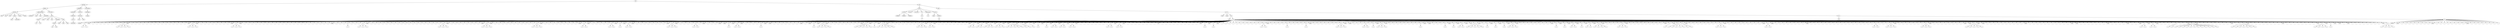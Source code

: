 digraph Tree {
	"t0" [label = "TEI"];
	"t1" [label = "teiHeader"];
	"t2" [label = "fileDesc"];
	"t3" [label = "titleStmt"];
	"t4" [label = "title"];
	"t5" [label = "title"];
	"t6" [label = "title"];
	"t7" [label = "author"];
	"t8" [label = "idno"];
	"t9" [label = "persName"];
	"t10" [label = "author"];
	"t11" [label = "editor"];
	"t12" [label = "publicationStmt"];
	"t13" [label = "publisher"];
	"t14" [label = "idno"];
	"t15" [label = "idno"];
	"t16" [label = "availability"];
	"t17" [label = "licence"];
	"t18" [label = "ab"];
	"t19" [label = "ref"];
	"t20" [label = "sourceDesc"];
	"t21" [label = "bibl"];
	"t22" [label = "name"];
	"t23" [label = "idno"];
	"t24" [label = "idno"];
	"t25" [label = "availability"];
	"t26" [label = "licence"];
	"t27" [label = "ab"];
	"t28" [label = "ref"];
	"t29" [label = "bibl"];
	"t30" [label = "date"];
	"t31" [label = "date"];
	"t32" [label = "idno"];
	"t33" [label = "profileDesc"];
	"t34" [label = "particDesc"];
	"t35" [label = "listPerson"];
	"t36" [label = "person"];
	"t37" [label = "persName"];
	"t38" [label = "textClass"];
	"t39" [label = "keywords"];
	"t40" [label = "term"];
	"t41" [label = "term"];
	"t42" [label = "revisionDesc"];
	"t43" [label = "listChange"];
	"t44" [label = "change"];
	"t45" [label = "text"];
	"t46" [label = "front"];
	"t47" [label = "docTitle"];
	"t48" [label = "titlePart"];
	"t49" [label = "titlePart"];
	"t50" [label = "titlePart"];
	"t51" [label = "docDate"];
	"t52" [label = "docAuthor"];
	"t53" [label = "div"];
	"t54" [label = "div"];
	"t55" [label = "p"];
	"t56" [label = "performance"];
	"t57" [label = "ab"];
	"t58" [label = "castList"];
	"t59" [label = "head"];
	"t60" [label = "castItem"];
	"t61" [label = "role"];
	"t62" [label = "body"];
	"t63" [label = "div"];
	"t64" [label = "head"];
	"t65" [label = "stage"];
	"t66" [label = "div"];
	"t67" [label = "head"];
	"t68" [label = "sp"];
	"t69" [label = "speaker"];
	"t70" [label = "p"];
	"t71" [label = "s"];
	"t72" [label = "s"];
	"t73" [label = "stage"];
	"t74" [label = "l"];
	"t75" [label = "l"];
	"t76" [label = "l"];
	"t77" [label = "l"];
	"t78" [label = "l"];
	"t79" [label = "l"];
	"t80" [label = "l"];
	"t81" [label = "l"];
	"t82" [label = "p"];
	"t83" [label = "s"];
	"t84" [label = "s"];
	"t85" [label = "s"];
	"t86" [label = "s"];
	"t87" [label = "stage"];
	"t88" [label = "l"];
	"t89" [label = "l"];
	"t90" [label = "l"];
	"t91" [label = "l"];
	"t92" [label = "l"];
	"t93" [label = "l"];
	"t94" [label = "l"];
	"t95" [label = "l"];
	"t96" [label = "l"];
	"t97" [label = "l"];
	"t98" [label = "l"];
	"t99" [label = "l"];
	"t100" [label = "l"];
	"t101" [label = "l"];
	"t102" [label = "l"];
	"t103" [label = "note"];
	"t104" [label = "p"];
	"t105" [label = "s"];
	"t106" [label = "s"];
	"t107" [label = "s"];
	"t108" [label = "stage"];
	"t109" [label = "l"];
	"t110" [label = "l"];
	"t111" [label = "l"];
	"t112" [label = "l"];
	"t113" [label = "l"];
	"t114" [label = "l"];
	"t115" [label = "l"];
	"t116" [label = "l"];
	"t117" [label = "stage"];
	"t118" [label = "p"];
	"t119" [label = "s"];
	"t120" [label = "s"];
	"t121" [label = "s"];
	"t122" [label = "stage"];
	"t123" [label = "l"];
	"t124" [label = "l"];
	"t125" [label = "l"];
	"t126" [label = "l"];
	"t127" [label = "l"];
	"t128" [label = "l"];
	"t129" [label = "l"];
	"t130" [label = "l"];
	"t131" [label = "l"];
	"t132" [label = "l"];
	"t133" [label = "l"];
	"t134" [label = "l"];
	"t135" [label = "l"];
	"t136" [label = "l"];
	"t137" [label = "l"];
	"t138" [label = "l"];
	"t139" [label = "l"];
	"t140" [label = "l"];
	"t141" [label = "l"];
	"t142" [label = "l"];
	"t143" [label = "l"];
	"t144" [label = "l"];
	"t145" [label = "l"];
	"t146" [label = "stage"];
	"t147" [label = "l"];
	"t148" [label = "l"];
	"t149" [label = "l"];
	"t150" [label = "p"];
	"t151" [label = "s"];
	"t152" [label = "l"];
	"t153" [label = "l"];
	"t154" [label = "l"];
	"t155" [label = "p"];
	"t156" [label = "s"];
	"t157" [label = "s"];
	"t158" [label = "s"];
	"t159" [label = "stage"];
	"t160" [label = "l"];
	"t161" [label = "l"];
	"t162" [label = "l"];
	"t163" [label = "l"];
	"t164" [label = "l"];
	"t165" [label = "l"];
	"t166" [label = "l"];
	"t167" [label = "l"];
	"t168" [label = "l"];
	"t169" [label = "l"];
	"t170" [label = "l"];
	"t171" [label = "l"];
	"t172" [label = "l"];
	"t173" [label = "l"];
	"t174" [label = "l"];
	"t175" [label = "l"];
	"t176" [label = "l"];
	"t177" [label = "l"];
	"t178" [label = "l"];
	"t179" [label = "p"];
	"t180" [label = "s"];
	"t181" [label = "s"];
	"t182" [label = "s"];
	"t183" [label = "stage"];
	"t184" [label = "l"];
	"t185" [label = "l"];
	"t186" [label = "l"];
	"t187" [label = "l"];
	"t188" [label = "l"];
	"t189" [label = "l"];
	"t190" [label = "l"];
	"t191" [label = "l"];
	"t192" [label = "stage"];
	"t193" [label = "p"];
	"t194" [label = "s"];
	"t195" [label = "s"];
	"t196" [label = "s"];
	"t197" [label = "stage"];
	"t198" [label = "l"];
	"t199" [label = "l"];
	"t200" [label = "l"];
	"t201" [label = "l"];
	"t202" [label = "l"];
	"t203" [label = "l"];
	"t204" [label = "l"];
	"t205" [label = "l"];
	"t206" [label = "l"];
	"t207" [label = "l"];
	"t208" [label = "l"];
	"t209" [label = "p"];
	"t210" [label = "s"];
	"t211" [label = "s"];
	"t212" [label = "s"];
	"t213" [label = "stage"];
	"t214" [label = "l"];
	"t215" [label = "l"];
	"t216" [label = "l"];
	"t217" [label = "l"];
	"t218" [label = "l"];
	"t219" [label = "l"];
	"t220" [label = "l"];
	"t221" [label = "l"];
	"t222" [label = "l"];
	"t223" [label = "stage"];
	"t224" [label = "p"];
	"t225" [label = "s"];
	"t226" [label = "s"];
	"t227" [label = "stage"];
	"t228" [label = "l"];
	"t229" [label = "l"];
	"t230" [label = "l"];
	"t231" [label = "l"];
	"t232" [label = "l"];
	"t233" [label = "p"];
	"t234" [label = "s"];
	"t235" [label = "s"];
	"t236" [label = "stage"];
	"t237" [label = "p"];
	"t238" [label = "s"];
	"t239" [label = "stage"];
	"t240" [label = "p"];
	"t241" [label = "s"];
	"t242" [label = "s"];
	"t243" [label = "stage"];
	"t244" [label = "l"];
	"t245" [label = "l"];
	"t246" [label = "l"];
	"t247" [label = "l"];
	"t248" [label = "l"];
	"t249" [label = "l"];
	"t250" [label = "l"];
	"t251" [label = "l"];
	"t252" [label = "stage"];
	"t253" [label = "p"];
	"t254" [label = "s"];
	"t255" [label = "s"];
	"t256" [label = "s"];
	"t257" [label = "stage"];
	"t258" [label = "l"];
	"t259" [label = "l"];
	"t260" [label = "l"];
	"t261" [label = "l"];
	"t262" [label = "p"];
	"t263" [label = "s"];
	"t264" [label = "s"];
	"t265" [label = "l"];
	"t266" [label = "stage"];
	"t267" [label = "l"];
	"t268" [label = "l"];
	"t269" [label = "l"];
	"t270" [label = "stage"];
	"t271" [label = "stage"];
	"t272" [label = "p"];
	"t273" [label = "s"];
	"t274" [label = "stage"];
	"t275" [label = "p"];
	"t276" [label = "s"];
	"t277" [label = "s"];
	"t278" [label = "stage"];
	"t279" [label = "l"];
	"t280" [label = "l"];
	"t281" [label = "l"];
	"t282" [label = "l"];
	"t283" [label = "p"];
	"t284" [label = "s"];
	"t285" [label = "stage"];
	"t286" [label = "stage"];
	"t287" [label = "l"];
	"t288" [label = "l"];
	"t289" [label = "l"];
	"t290" [label = "l"];
	"t291" [label = "l"];
	"t292" [label = "l"];
	"t293" [label = "l"];
	"t294" [label = "stage"];
	"t295" [label = "l"];
	"t296" [label = "stage"];
	"t297" [label = "p"];
	"t298" [label = "s"];
	"t299" [label = "stage"];
	"t300" [label = "p"];
	"t301" [label = "s"];
	"t302" [label = "s"];
	"t303" [label = "s"];
	"t304" [label = "s"];
	"t305" [label = "stage"];
	"t306" [label = "l"];
	"t307" [label = "l"];
	"t308" [label = "l"];
	"t309" [label = "l"];
	"t310" [label = "l"];
	"t311" [label = "l"];
	"t312" [label = "l"];
	"t313" [label = "l"];
	"t314" [label = "stage"];
	"t315" [label = "p"];
	"t316" [label = "s"];
	"t317" [label = "s"];
	"t318" [label = "s"];
	"t319" [label = "s"];
	"t320" [label = "s"];
	"t321" [label = "stage"];
	"t322" [label = "p"];
	"t323" [label = "s"];
	"t324" [label = "stage"];
	"t325" [label = "p"];
	"t326" [label = "s"];
	"t327" [label = "s"];
	"t328" [label = "s"];
	"t329" [label = "s"];
	"t330" [label = "s"];
	"t331" [label = "stage"];
	"t332" [label = "l"];
	"t333" [label = "l"];
	"t334" [label = "l"];
	"t335" [label = "l"];
	"t336" [label = "l"];
	"t337" [label = "l"];
	"t338" [label = "l"];
	"t339" [label = "l"];
	"t340" [label = "p"];
	"t341" [label = "s"];
	"t342" [label = "s"];
	"t343" [label = "s"];
	"t344" [label = "stage"];
	"t345" [label = "p"];
	"t346" [label = "s"];
	"t347" [label = "s"];
	"t348" [label = "stage"];
	"t349" [label = "l"];
	"t350" [label = "l"];
	"t351" [label = "l"];
	"t352" [label = "l"];
	"t353" [label = "l"];
	"t354" [label = "l"];
	"t355" [label = "l"];
	"t356" [label = "l"];
	"t357" [label = "stage"];
	"t358" [label = "p"];
	"t359" [label = "s"];
	"t360" [label = "s"];
	"t361" [label = "stage"];
	"t362" [label = "p"];
	"t363" [label = "s"];
	"t364" [label = "s"];
	"t365" [label = "stage"];
	"t366" [label = "p"];
	"t367" [label = "s"];
	"t368" [label = "s"];
	"t369" [label = "s"];
	"t370" [label = "stage"];
	"t371" [label = "p"];
	"t372" [label = "s"];
	"t373" [label = "s"];
	"t374" [label = "s"];
	"t375" [label = "stage"];
	"t376" [label = "stage"];
	"t377" [label = "p"];
	"t378" [label = "s"];
	"t379" [label = "s"];
	"t380" [label = "s"];
	"t381" [label = "s"];
	"t382" [label = "s"];
	"t383" [label = "stage"];
	"t384" [label = "p"];
	"t385" [label = "s"];
	"t386" [label = "s"];
	"t387" [label = "stage"];
	"t388" [label = "p"];
	"t389" [label = "s"];
	"t390" [label = "stage"];
	"t391" [label = "p"];
	"t392" [label = "s"];
	"t393" [label = "stage"];
	"t394" [label = "p"];
	"t395" [label = "s"];
	"t396" [label = "stage"];
	"t397" [label = "p"];
	"t398" [label = "s"];
	"t399" [label = "s"];
	"t400" [label = "stage"];
	"t401" [label = "p"];
	"t402" [label = "s"];
	"t403" [label = "s"];
	"t404" [label = "stage"];
	"t405" [label = "p"];
	"t406" [label = "s"];
	"t407" [label = "s"];
	"t408" [label = "stage"];
	"t409" [label = "l"];
	"t410" [label = "l"];
	"t411" [label = "l"];
	"t412" [label = "l"];
	"t413" [label = "l"];
	"t414" [label = "l"];
	"t415" [label = "l"];
	"t416" [label = "l"];
	"t417" [label = "p"];
	"t418" [label = "s"];
	"t419" [label = "s"];
	"t420" [label = "stage"];
	"t421" [label = "p"];
	"t422" [label = "s"];
	"t423" [label = "s"];
	"t424" [label = "stage"];
	"t425" [label = "l"];
	"t426" [label = "l"];
	"t427" [label = "l"];
	"t428" [label = "l"];
	"t429" [label = "l"];
	"t430" [label = "l"];
	"t431" [label = "l"];
	"t432" [label = "l"];
	"t433" [label = "note"];
	"t434" [label = "l"];
	"t435" [label = "l"];
	"t436" [label = "l"];
	"t437" [label = "l"];
	"t438" [label = "l"];
	"t439" [label = "l"];
	"t440" [label = "l"];
	"t441" [label = "l"];
	"t442" [label = "l"];
	"t443" [label = "l"];
	"t444" [label = "stage"];
	"t445" [label = "p"];
	"t446" [label = "s"];
	"t447" [label = "stage"];
	"t448" [label = "p"];
	"t449" [label = "s"];
	"t450" [label = "stage"];
	"t451" [label = "l"];
	"t452" [label = "l"];
	"t453" [label = "l"];
	"t454" [label = "l"];
	"t455" [label = "l"];
	"t456" [label = "l"];
	"t457" [label = "l"];
	"t458" [label = "l"];
	"t459" [label = "l"];
	"t460" [label = "l"];
	"t461" [label = "l"];
	"t462" [label = "p"];
	"t463" [label = "s"];
	"t464" [label = "s"];
	"t465" [label = "stage"];
	"t466" [label = "l"];
	"t467" [label = "l"];
	"t468" [label = "l"];
	"t469" [label = "l"];
	"t470" [label = "p"];
	"t471" [label = "s"];
	"t472" [label = "l"];
	"t473" [label = "l"];
	"t474" [label = "l"];
	"t475" [label = "l"];
	"t476" [label = "p"];
	"t477" [label = "s"];
	"t478" [label = "stage"];
	"t479" [label = "l"];
	"t480" [label = "l"];
	"t481" [label = "l"];
	"t482" [label = "l"];
	"t483" [label = "l"];
	"t484" [label = "l"];
	"t485" [label = "l"];
	"t486" [label = "p"];
	"t487" [label = "s"];
	"t488" [label = "s"];
	"t489" [label = "s"];
	"t490" [label = "stage"];
	"t491" [label = "stage"];
	"t492" [label = "l"];
	"t493" [label = "l"];
	"t494" [label = "l"];
	"t495" [label = "p"];
	"t496" [label = "s"];
	"t497" [label = "s"];
	"t498" [label = "l"];
	"t499" [label = "p"];
	"t500" [label = "s"];
	"t501" [label = "stage"];
	"t502" [label = "p"];
	"t503" [label = "s"];
	"t504" [label = "s"];
	"t505" [label = "s"];
	"t506" [label = "stage"];
	"t507" [label = "l"];
	"t508" [label = "l"];
	"t509" [label = "l"];
	"t510" [label = "l"];
	"t511" [label = "l"];
	"t512" [label = "l"];
	"t513" [label = "l"];
	"t514" [label = "l"];
	"t515" [label = "p"];
	"t516" [label = "s"];
	"t517" [label = "stage"];
	"t518" [label = "stage"];
	"t519" [label = "l"];
	"t520" [label = "l"];
	"t521" [label = "l"];
	"t522" [label = "p"];
	"t523" [label = "s"];
	"t524" [label = "stage"];
	"t525" [label = "p"];
	"t526" [label = "s"];
	"t527" [label = "stage"];
	"t528" [label = "p"];
	"t529" [label = "s"];
	"t530" [label = "s"];
	"t531" [label = "stage"];
	"t532" [label = "note"];
	"t533" [label = "p"];
	"t534" [label = "s"];
	"t535" [label = "s"];
	"t536" [label = "s"];
	"t537" [label = "s"];
	"t538" [label = "s"];
	"t539" [label = "stage"];
	"t540" [label = "l"];
	"t541" [label = "p"];
	"t542" [label = "s"];
	"t543" [label = "stage"];
	"t544" [label = "p"];
	"t545" [label = "s"];
	"t546" [label = "stage"];
	"t547" [label = "p"];
	"t548" [label = "s"];
	"t549" [label = "stage"];
	"t550" [label = "p"];
	"t551" [label = "s"];
	"t552" [label = "s"];
	"t553" [label = "s"];
	"t554" [label = "stage"];
	"t555" [label = "l"];
	"t556" [label = "l"];
	"t557" [label = "l"];
	"t558" [label = "l"];
	"t559" [label = "l"];
	"t560" [label = "l"];
	"t561" [label = "l"];
	"t562" [label = "l"];
	"t563" [label = "stage"];
	"t564" [label = "p"];
	"t565" [label = "s"];
	"t566" [label = "stage"];
	"t567" [label = "p"];
	"t568" [label = "s"];
	"t569" [label = "stage"];
	"t570" [label = "p"];
	"t571" [label = "s"];
	"t572" [label = "s"];
	"t573" [label = "stage"];
	"t574" [label = "p"];
	"t575" [label = "s"];
	"t576" [label = "stage"];
	"t577" [label = "p"];
	"t578" [label = "s"];
	"t579" [label = "s"];
	"t580" [label = "stage"];
	"t581" [label = "p"];
	"t582" [label = "s"];
	"t583" [label = "s"];
	"t584" [label = "s"];
	"t585" [label = "s"];
	"t586" [label = "stage"];
	"t587" [label = "l"];
	"t588" [label = "l"];
	"t589" [label = "l"];
	"t590" [label = "l"];
	"t591" [label = "p"];
	"t592" [label = "s"];
	"t593" [label = "s"];
	"t594" [label = "s"];
	"t595" [label = "stage"];
	"t596" [label = "l"];
	"t597" [label = "l"];
	"t598" [label = "l"];
	"t599" [label = "l"];
	"t600" [label = "l"];
	"t601" [label = "l"];
	"t602" [label = "l"];
	"t603" [label = "l"];
	"t604" [label = "l"];
	"t605" [label = "stage"];
	"t606" [label = "p"];
	"t607" [label = "s"];
	"t608" [label = "stage"];
	"t609" [label = "p"];
	"t610" [label = "s"];
	"t611" [label = "s"];
	"t612" [label = "s"];
	"t613" [label = "s"];
	"t614" [label = "s"];
	"t615" [label = "p"];
	"t616" [label = "s"];
	"t617" [label = "s"];
	"t618" [label = "stage"];
	"t619" [label = "l"];
	"t620" [label = "l"];
	"t621" [label = "l"];
	"t622" [label = "l"];
	"t623" [label = "l"];
	"t624" [label = "l"];
	"t625" [label = "l"];
	"t626" [label = "l"];
	"t627" [label = "p"];
	"t628" [label = "s"];
	"t629" [label = "s"];
	"t630" [label = "s"];
	"t631" [label = "stage"];
	"t632" [label = "l"];
	"t633" [label = "l"];
	"t634" [label = "l"];
	"t635" [label = "l"];
	"t636" [label = "l"];
	"t637" [label = "l"];
	"t638" [label = "l"];
	"t639" [label = "l"];
	"t640" [label = "l"];
	"t641" [label = "stage"];
	"t642" [label = "p"];
	"t643" [label = "s"];
	"t644" [label = "s"];
	"t645" [label = "stage"];
	"t646" [label = "l"];
	"t647" [label = "l"];
	"t648" [label = "l"];
	"t649" [label = "l"];
	"t650" [label = "l"];
	"t651" [label = "l"];
	"t652" [label = "l"];
	"t653" [label = "l"];
	"t654" [label = "stage"];
	"t655" [label = "l"];
	"t656" [label = "l"];
	"t657" [label = "l"];
	"t658" [label = "l"];
	"t659" [label = "l"];
	"t660" [label = "l"];
	"t661" [label = "l"];
	"t662" [label = "l"];
	"t663" [label = "l"];
	"t664" [label = "l"];
	"t665" [label = "l"];
	"t666" [label = "l"];
	"t667" [label = "l"];
	"t668" [label = "l"];
	"t669" [label = "l"];
	"t670" [label = "l"];
	"t671" [label = "l"];
	"t672" [label = "p"];
	"t673" [label = "s"];
	"t674" [label = "s"];
	"t675" [label = "l"];
	"t676" [label = "l"];
	"t677" [label = "l"];
	"t678" [label = "p"];
	"t679" [label = "s"];
	"t680" [label = "s"];
	"t681" [label = "s"];
	"t682" [label = "stage"];
	"t683" [label = "l"];
	"t684" [label = "l"];
	"t685" [label = "l"];
	"t686" [label = "l"];
	"t687" [label = "l"];
	"t688" [label = "l"];
	"t689" [label = "l"];
	"t690" [label = "p"];
	"t691" [label = "s"];
	"t692" [label = "s"];
	"t693" [label = "s"];
	"t694" [label = "stage"];
	"t695" [label = "l"];
	"t696" [label = "l"];
	"t697" [label = "l"];
	"t698" [label = "l"];
	"t699" [label = "l"];
	"t700" [label = "l"];
	"t701" [label = "l"];
	"t702" [label = "l"];
	"t703" [label = "stage"];
	"t704" [label = "stage"];
	"t705" [label = "p"];
	"t706" [label = "s"];
	"t707" [label = "s"];
	"t708" [label = "s"];
	"t709" [label = "s"];
	"t710" [label = "s"];
	"t711" [label = "stage"];
	"t712" [label = "stage"];
	"t713" [label = "l"];
	"t714" [label = "l"];
	"t715" [label = "l"];
	"t716" [label = "l"];
	"t717" [label = "l"];
	"t718" [label = "l"];
	"t719" [label = "l"];
	"t720" [label = "l"];
	"t721" [label = "l"];
	"t722" [label = "l"];
	"t723" [label = "stage"];
	"t724" [label = "l"];
	"t725" [label = "l"];
	"t726" [label = "l"];
	"t727" [label = "l"];
	"t728" [label = "l"];
	"t729" [label = "l"];
	"t730" [label = "l"];
	"t731" [label = "l"];
	"t732" [label = "l"];
	"t733" [label = "l"];
	"t734" [label = "l"];
	"t735" [label = "stage"];
	"t736" [label = "stage"];
	"t737" [label = "l"];
	"t738" [label = "l"];
	"t739" [label = "l"];
	"t740" [label = "l"];
	"t741" [label = "l"];
	"t742" [label = "l"];
	"t743" [label = "l"];
	"t744" [label = "stage"];
	"t745" [label = "l"];
	"t746" [label = "l"];
	"t747" [label = "l"];
	"t748" [label = "l"];
	"t749" [label = "stage"];
	"t750" [label = "l"];
	"t751" [label = "l"];
	"t752" [label = "stage"];
	"t753" [label = "p"];
	"t754" [label = "s"];
	"t755" [label = "s"];
	"t756" [label = "stage"];
	"t757" [label = "p"];
	"t758" [label = "s"];
	"t759" [label = "s"];
	"t760" [label = "stage"];
	"t761" [label = "l"];
	"t762" [label = "l"];
	"t763" [label = "l"];
	"t764" [label = "l"];
	"t765" [label = "p"];
	"t766" [label = "s"];
	"t767" [label = "s"];
	"t768" [label = "l"];
	"t769" [label = "l"];
	"t770" [label = "stage"];
	"t771" [label = "p"];
	"t772" [label = "s"];
	"t773" [label = "s"];
	"t774" [label = "s"];
	"t775" [label = "s"];
	"t776" [label = "s"];
	"t777" [label = "s"];
	"t778" [label = "s"];
	"t779" [label = "s"];
	"t780" [label = "s"];
	"t781" [label = "s"];
	"t782" [label = "s"];
	"t783" [label = "s"];
	"t784" [label = "stage"];
	"t785" [label = "l"];
	"t786" [label = "l"];
	"t787" [label = "l"];
	"t788" [label = "l"];
	"t789" [label = "l"];
	"t790" [label = "l"];
	"t791" [label = "l"];
	"t792" [label = "l"];
	"t793" [label = "stage"];
	"t794" [label = "l"];
	"t795" [label = "p"];
	"t796" [label = "s"];
	"t797" [label = "p"];
	"t798" [label = "s"];
	"t799" [label = "s"];
	"t800" [label = "s"];
	"t801" [label = "s"];
	"t802" [label = "s"];
	"t803" [label = "s"];
	"t804" [label = "stage"];
	"t805" [label = "l"];
	"t806" [label = "l"];
	"t807" [label = "l"];
	"t808" [label = "l"];
	"t809" [label = "l"];
	"t810" [label = "l"];
	"t811" [label = "l"];
	"t812" [label = "l"];
	"t813" [label = "stage"];
	"t814" [label = "l"];
	"t815" [label = "l"];
	"t816" [label = "l"];
	"t817" [label = "l"];
	"t818" [label = "l"];
	"t819" [label = "l"];
	"t820" [label = "l"];
	"t821" [label = "l"];
	"t822" [label = "stage"];
	"t823" [label = "p"];
	"t824" [label = "s"];
	"t825" [label = "s"];
	"t826" [label = "s"];
	"t827" [label = "s"];
	"t828" [label = "stage"];
	"t829" [label = "p"];
	"t830" [label = "s"];
	"t831" [label = "stage"];
	"t832" [label = "stage"];
	"t833" [label = "l"];
	"t834" [label = "stage"];
	"t835" [label = "l"];
	"t836" [label = "l"];
	"t837" [label = "l"];
	"t838" [label = "l"];
	"t839" [label = "l"];
	"t840" [label = "l"];
	"t841" [label = "l"];
	"t842" [label = "l"];
	"t843" [label = "stage"];
	"t844" [label = "p"];
	"t845" [label = "s"];
	"t846" [label = "s"];
	"t847" [label = "s"];
	"t848" [label = "s"];
	"t849" [label = "div"];
	"t850" [label = "head"];
	"t851" [label = "sp"];
	"t852" [label = "speaker"];
	"t853" [label = "stage"];
	"t854" [label = "l"];
	"t855" [label = "l"];
	"t856" [label = "l"];
	"t857" [label = "l"];
	"t858" [label = "l"];
	"t859" [label = "l"];
	"t860" [label = "l"];
	"t861" [label = "l"];
	"t862" [label = "stage"];
	"t863" [label = "l"];
	"t864" [label = "l"];
	"t865" [label = "l"];
	"t866" [label = "l"];
	"t867" [label = "l"];
	"t868" [label = "l"];
	"t869" [label = "l"];
	"t870" [label = "l"];
	"t871" [label = "stage"];
	"t872" [label = "l"];
	"t873" [label = "l"];
	"t874" [label = "l"];
	"t875" [label = "l"];
	"t876" [label = "l"];
	"t877" [label = "l"];
	"t878" [label = "l"];
	"t879" [label = "l"];
	"t0" -> "t1";
	"t1" -> "t2";
	"t2" -> "t3";
	"t3" -> "t4";
	"t3" -> "t5";
	"t3" -> "t6";
	"t3" -> "t7";
	"t7" -> "t8";
	"t7" -> "t9";
	"t3" -> "t10";
	"t3" -> "t11";
	"t2" -> "t12";
	"t12" -> "t13";
	"t12" -> "t14";
	"t12" -> "t15";
	"t12" -> "t16";
	"t16" -> "t17";
	"t17" -> "t18";
	"t17" -> "t19";
	"t2" -> "t20";
	"t20" -> "t21";
	"t21" -> "t22";
	"t21" -> "t23";
	"t21" -> "t24";
	"t21" -> "t25";
	"t25" -> "t26";
	"t26" -> "t27";
	"t26" -> "t28";
	"t21" -> "t29";
	"t29" -> "t30";
	"t29" -> "t31";
	"t29" -> "t32";
	"t1" -> "t33";
	"t33" -> "t34";
	"t34" -> "t35";
	"t35" -> "t36";
	"t36" -> "t37";
	"t33" -> "t38";
	"t38" -> "t39";
	"t39" -> "t40";
	"t39" -> "t41";
	"t1" -> "t42";
	"t42" -> "t43";
	"t43" -> "t44";
	"t0" -> "t45";
	"t45" -> "t46";
	"t46" -> "t47";
	"t47" -> "t48";
	"t47" -> "t49";
	"t47" -> "t50";
	"t46" -> "t51";
	"t46" -> "t52";
	"t46" -> "t53";
	"t53" -> "t54";
	"t54" -> "t55";
	"t46" -> "t56";
	"t56" -> "t57";
	"t46" -> "t58";
	"t58" -> "t59";
	"t58" -> "t60";
	"t60" -> "t61";
	"t45" -> "t62";
	"t62" -> "t63";
	"t63" -> "t64";
	"t63" -> "t65";
	"t63" -> "t66";
	"t66" -> "t67";
	"t66" -> "t68";
	"t68" -> "t69";
	"t68" -> "t70";
	"t70" -> "t71";
	"t70" -> "t72";
	"t68" -> "t73";
	"t68" -> "t74";
	"t68" -> "t75";
	"t68" -> "t76";
	"t68" -> "t77";
	"t68" -> "t78";
	"t68" -> "t79";
	"t68" -> "t80";
	"t68" -> "t81";
	"t68" -> "t82";
	"t82" -> "t83";
	"t82" -> "t84";
	"t82" -> "t85";
	"t82" -> "t86";
	"t68" -> "t87";
	"t68" -> "t88";
	"t68" -> "t89";
	"t68" -> "t90";
	"t68" -> "t91";
	"t68" -> "t92";
	"t68" -> "t93";
	"t68" -> "t94";
	"t68" -> "t95";
	"t68" -> "t96";
	"t68" -> "t97";
	"t68" -> "t98";
	"t68" -> "t99";
	"t68" -> "t100";
	"t68" -> "t101";
	"t68" -> "t102";
	"t68" -> "t103";
	"t68" -> "t104";
	"t104" -> "t105";
	"t104" -> "t106";
	"t104" -> "t107";
	"t68" -> "t108";
	"t68" -> "t109";
	"t68" -> "t110";
	"t68" -> "t111";
	"t68" -> "t112";
	"t68" -> "t113";
	"t68" -> "t114";
	"t68" -> "t115";
	"t68" -> "t116";
	"t68" -> "t117";
	"t68" -> "t118";
	"t118" -> "t119";
	"t118" -> "t120";
	"t118" -> "t121";
	"t68" -> "t122";
	"t68" -> "t123";
	"t68" -> "t124";
	"t68" -> "t125";
	"t68" -> "t126";
	"t68" -> "t127";
	"t68" -> "t128";
	"t68" -> "t129";
	"t68" -> "t130";
	"t68" -> "t131";
	"t68" -> "t132";
	"t68" -> "t133";
	"t68" -> "t134";
	"t68" -> "t135";
	"t68" -> "t136";
	"t68" -> "t137";
	"t68" -> "t138";
	"t68" -> "t139";
	"t68" -> "t140";
	"t68" -> "t141";
	"t68" -> "t142";
	"t68" -> "t143";
	"t68" -> "t144";
	"t68" -> "t145";
	"t68" -> "t146";
	"t68" -> "t147";
	"t68" -> "t148";
	"t68" -> "t149";
	"t68" -> "t150";
	"t150" -> "t151";
	"t68" -> "t152";
	"t68" -> "t153";
	"t68" -> "t154";
	"t68" -> "t155";
	"t155" -> "t156";
	"t155" -> "t157";
	"t155" -> "t158";
	"t68" -> "t159";
	"t68" -> "t160";
	"t68" -> "t161";
	"t68" -> "t162";
	"t68" -> "t163";
	"t68" -> "t164";
	"t68" -> "t165";
	"t68" -> "t166";
	"t68" -> "t167";
	"t68" -> "t168";
	"t68" -> "t169";
	"t68" -> "t170";
	"t68" -> "t171";
	"t68" -> "t172";
	"t68" -> "t173";
	"t68" -> "t174";
	"t68" -> "t175";
	"t68" -> "t176";
	"t68" -> "t177";
	"t68" -> "t178";
	"t68" -> "t179";
	"t179" -> "t180";
	"t179" -> "t181";
	"t179" -> "t182";
	"t68" -> "t183";
	"t68" -> "t184";
	"t68" -> "t185";
	"t68" -> "t186";
	"t68" -> "t187";
	"t68" -> "t188";
	"t68" -> "t189";
	"t68" -> "t190";
	"t68" -> "t191";
	"t68" -> "t192";
	"t68" -> "t193";
	"t193" -> "t194";
	"t193" -> "t195";
	"t193" -> "t196";
	"t68" -> "t197";
	"t68" -> "t198";
	"t68" -> "t199";
	"t68" -> "t200";
	"t68" -> "t201";
	"t68" -> "t202";
	"t68" -> "t203";
	"t68" -> "t204";
	"t68" -> "t205";
	"t68" -> "t206";
	"t68" -> "t207";
	"t68" -> "t208";
	"t68" -> "t209";
	"t209" -> "t210";
	"t209" -> "t211";
	"t209" -> "t212";
	"t68" -> "t213";
	"t68" -> "t214";
	"t68" -> "t215";
	"t68" -> "t216";
	"t68" -> "t217";
	"t68" -> "t218";
	"t68" -> "t219";
	"t68" -> "t220";
	"t68" -> "t221";
	"t68" -> "t222";
	"t68" -> "t223";
	"t68" -> "t224";
	"t224" -> "t225";
	"t224" -> "t226";
	"t68" -> "t227";
	"t68" -> "t228";
	"t68" -> "t229";
	"t68" -> "t230";
	"t68" -> "t231";
	"t68" -> "t232";
	"t68" -> "t233";
	"t233" -> "t234";
	"t233" -> "t235";
	"t68" -> "t236";
	"t68" -> "t237";
	"t237" -> "t238";
	"t68" -> "t239";
	"t68" -> "t240";
	"t240" -> "t241";
	"t240" -> "t242";
	"t68" -> "t243";
	"t68" -> "t244";
	"t68" -> "t245";
	"t68" -> "t246";
	"t68" -> "t247";
	"t68" -> "t248";
	"t68" -> "t249";
	"t68" -> "t250";
	"t68" -> "t251";
	"t68" -> "t252";
	"t68" -> "t253";
	"t253" -> "t254";
	"t253" -> "t255";
	"t253" -> "t256";
	"t68" -> "t257";
	"t68" -> "t258";
	"t68" -> "t259";
	"t68" -> "t260";
	"t68" -> "t261";
	"t68" -> "t262";
	"t262" -> "t263";
	"t262" -> "t264";
	"t68" -> "t265";
	"t68" -> "t266";
	"t68" -> "t267";
	"t68" -> "t268";
	"t68" -> "t269";
	"t68" -> "t270";
	"t68" -> "t271";
	"t68" -> "t272";
	"t272" -> "t273";
	"t68" -> "t274";
	"t68" -> "t275";
	"t275" -> "t276";
	"t275" -> "t277";
	"t68" -> "t278";
	"t68" -> "t279";
	"t68" -> "t280";
	"t68" -> "t281";
	"t68" -> "t282";
	"t68" -> "t283";
	"t283" -> "t284";
	"t68" -> "t285";
	"t68" -> "t286";
	"t68" -> "t287";
	"t68" -> "t288";
	"t68" -> "t289";
	"t68" -> "t290";
	"t68" -> "t291";
	"t68" -> "t292";
	"t68" -> "t293";
	"t68" -> "t294";
	"t68" -> "t295";
	"t68" -> "t296";
	"t68" -> "t297";
	"t297" -> "t298";
	"t68" -> "t299";
	"t68" -> "t300";
	"t300" -> "t301";
	"t300" -> "t302";
	"t300" -> "t303";
	"t300" -> "t304";
	"t68" -> "t305";
	"t68" -> "t306";
	"t68" -> "t307";
	"t68" -> "t308";
	"t68" -> "t309";
	"t68" -> "t310";
	"t68" -> "t311";
	"t68" -> "t312";
	"t68" -> "t313";
	"t68" -> "t314";
	"t68" -> "t315";
	"t315" -> "t316";
	"t315" -> "t317";
	"t315" -> "t318";
	"t315" -> "t319";
	"t315" -> "t320";
	"t68" -> "t321";
	"t68" -> "t322";
	"t322" -> "t323";
	"t68" -> "t324";
	"t68" -> "t325";
	"t325" -> "t326";
	"t325" -> "t327";
	"t325" -> "t328";
	"t325" -> "t329";
	"t325" -> "t330";
	"t68" -> "t331";
	"t68" -> "t332";
	"t68" -> "t333";
	"t68" -> "t334";
	"t68" -> "t335";
	"t68" -> "t336";
	"t68" -> "t337";
	"t68" -> "t338";
	"t68" -> "t339";
	"t68" -> "t340";
	"t340" -> "t341";
	"t340" -> "t342";
	"t340" -> "t343";
	"t68" -> "t344";
	"t68" -> "t345";
	"t345" -> "t346";
	"t345" -> "t347";
	"t68" -> "t348";
	"t68" -> "t349";
	"t68" -> "t350";
	"t68" -> "t351";
	"t68" -> "t352";
	"t68" -> "t353";
	"t68" -> "t354";
	"t68" -> "t355";
	"t68" -> "t356";
	"t68" -> "t357";
	"t68" -> "t358";
	"t358" -> "t359";
	"t358" -> "t360";
	"t68" -> "t361";
	"t68" -> "t362";
	"t362" -> "t363";
	"t362" -> "t364";
	"t68" -> "t365";
	"t68" -> "t366";
	"t366" -> "t367";
	"t366" -> "t368";
	"t366" -> "t369";
	"t68" -> "t370";
	"t68" -> "t371";
	"t371" -> "t372";
	"t371" -> "t373";
	"t371" -> "t374";
	"t68" -> "t375";
	"t68" -> "t376";
	"t68" -> "t377";
	"t377" -> "t378";
	"t377" -> "t379";
	"t377" -> "t380";
	"t377" -> "t381";
	"t377" -> "t382";
	"t68" -> "t383";
	"t68" -> "t384";
	"t384" -> "t385";
	"t384" -> "t386";
	"t68" -> "t387";
	"t68" -> "t388";
	"t388" -> "t389";
	"t68" -> "t390";
	"t68" -> "t391";
	"t391" -> "t392";
	"t68" -> "t393";
	"t68" -> "t394";
	"t394" -> "t395";
	"t68" -> "t396";
	"t68" -> "t397";
	"t397" -> "t398";
	"t397" -> "t399";
	"t68" -> "t400";
	"t68" -> "t401";
	"t401" -> "t402";
	"t401" -> "t403";
	"t68" -> "t404";
	"t68" -> "t405";
	"t405" -> "t406";
	"t405" -> "t407";
	"t68" -> "t408";
	"t68" -> "t409";
	"t68" -> "t410";
	"t68" -> "t411";
	"t68" -> "t412";
	"t68" -> "t413";
	"t68" -> "t414";
	"t68" -> "t415";
	"t68" -> "t416";
	"t68" -> "t417";
	"t417" -> "t418";
	"t417" -> "t419";
	"t68" -> "t420";
	"t68" -> "t421";
	"t421" -> "t422";
	"t421" -> "t423";
	"t68" -> "t424";
	"t68" -> "t425";
	"t68" -> "t426";
	"t68" -> "t427";
	"t68" -> "t428";
	"t68" -> "t429";
	"t68" -> "t430";
	"t68" -> "t431";
	"t68" -> "t432";
	"t68" -> "t433";
	"t68" -> "t434";
	"t68" -> "t435";
	"t68" -> "t436";
	"t68" -> "t437";
	"t68" -> "t438";
	"t68" -> "t439";
	"t68" -> "t440";
	"t68" -> "t441";
	"t68" -> "t442";
	"t68" -> "t443";
	"t68" -> "t444";
	"t68" -> "t445";
	"t445" -> "t446";
	"t68" -> "t447";
	"t68" -> "t448";
	"t448" -> "t449";
	"t68" -> "t450";
	"t68" -> "t451";
	"t68" -> "t452";
	"t68" -> "t453";
	"t68" -> "t454";
	"t68" -> "t455";
	"t68" -> "t456";
	"t68" -> "t457";
	"t68" -> "t458";
	"t68" -> "t459";
	"t68" -> "t460";
	"t68" -> "t461";
	"t68" -> "t462";
	"t462" -> "t463";
	"t462" -> "t464";
	"t68" -> "t465";
	"t68" -> "t466";
	"t68" -> "t467";
	"t68" -> "t468";
	"t68" -> "t469";
	"t68" -> "t470";
	"t470" -> "t471";
	"t68" -> "t472";
	"t68" -> "t473";
	"t68" -> "t474";
	"t68" -> "t475";
	"t68" -> "t476";
	"t476" -> "t477";
	"t68" -> "t478";
	"t68" -> "t479";
	"t68" -> "t480";
	"t68" -> "t481";
	"t68" -> "t482";
	"t68" -> "t483";
	"t68" -> "t484";
	"t68" -> "t485";
	"t68" -> "t486";
	"t486" -> "t487";
	"t486" -> "t488";
	"t486" -> "t489";
	"t68" -> "t490";
	"t68" -> "t491";
	"t68" -> "t492";
	"t68" -> "t493";
	"t68" -> "t494";
	"t68" -> "t495";
	"t495" -> "t496";
	"t495" -> "t497";
	"t68" -> "t498";
	"t68" -> "t499";
	"t499" -> "t500";
	"t68" -> "t501";
	"t68" -> "t502";
	"t502" -> "t503";
	"t502" -> "t504";
	"t502" -> "t505";
	"t68" -> "t506";
	"t68" -> "t507";
	"t68" -> "t508";
	"t68" -> "t509";
	"t68" -> "t510";
	"t68" -> "t511";
	"t68" -> "t512";
	"t68" -> "t513";
	"t68" -> "t514";
	"t68" -> "t515";
	"t515" -> "t516";
	"t68" -> "t517";
	"t68" -> "t518";
	"t68" -> "t519";
	"t68" -> "t520";
	"t68" -> "t521";
	"t68" -> "t522";
	"t522" -> "t523";
	"t68" -> "t524";
	"t68" -> "t525";
	"t525" -> "t526";
	"t68" -> "t527";
	"t68" -> "t528";
	"t528" -> "t529";
	"t528" -> "t530";
	"t68" -> "t531";
	"t68" -> "t532";
	"t68" -> "t533";
	"t533" -> "t534";
	"t533" -> "t535";
	"t533" -> "t536";
	"t533" -> "t537";
	"t533" -> "t538";
	"t68" -> "t539";
	"t68" -> "t540";
	"t68" -> "t541";
	"t541" -> "t542";
	"t68" -> "t543";
	"t68" -> "t544";
	"t544" -> "t545";
	"t68" -> "t546";
	"t68" -> "t547";
	"t547" -> "t548";
	"t68" -> "t549";
	"t68" -> "t550";
	"t550" -> "t551";
	"t550" -> "t552";
	"t550" -> "t553";
	"t68" -> "t554";
	"t68" -> "t555";
	"t68" -> "t556";
	"t68" -> "t557";
	"t68" -> "t558";
	"t68" -> "t559";
	"t68" -> "t560";
	"t68" -> "t561";
	"t68" -> "t562";
	"t68" -> "t563";
	"t68" -> "t564";
	"t564" -> "t565";
	"t68" -> "t566";
	"t68" -> "t567";
	"t567" -> "t568";
	"t68" -> "t569";
	"t68" -> "t570";
	"t570" -> "t571";
	"t570" -> "t572";
	"t68" -> "t573";
	"t68" -> "t574";
	"t574" -> "t575";
	"t68" -> "t576";
	"t68" -> "t577";
	"t577" -> "t578";
	"t577" -> "t579";
	"t68" -> "t580";
	"t68" -> "t581";
	"t581" -> "t582";
	"t581" -> "t583";
	"t581" -> "t584";
	"t581" -> "t585";
	"t68" -> "t586";
	"t68" -> "t587";
	"t68" -> "t588";
	"t68" -> "t589";
	"t68" -> "t590";
	"t68" -> "t591";
	"t591" -> "t592";
	"t591" -> "t593";
	"t591" -> "t594";
	"t68" -> "t595";
	"t68" -> "t596";
	"t68" -> "t597";
	"t68" -> "t598";
	"t68" -> "t599";
	"t68" -> "t600";
	"t68" -> "t601";
	"t68" -> "t602";
	"t68" -> "t603";
	"t68" -> "t604";
	"t68" -> "t605";
	"t68" -> "t606";
	"t606" -> "t607";
	"t68" -> "t608";
	"t68" -> "t609";
	"t609" -> "t610";
	"t609" -> "t611";
	"t609" -> "t612";
	"t609" -> "t613";
	"t609" -> "t614";
	"t68" -> "t615";
	"t615" -> "t616";
	"t615" -> "t617";
	"t68" -> "t618";
	"t68" -> "t619";
	"t68" -> "t620";
	"t68" -> "t621";
	"t68" -> "t622";
	"t68" -> "t623";
	"t68" -> "t624";
	"t68" -> "t625";
	"t68" -> "t626";
	"t68" -> "t627";
	"t627" -> "t628";
	"t627" -> "t629";
	"t627" -> "t630";
	"t68" -> "t631";
	"t68" -> "t632";
	"t68" -> "t633";
	"t68" -> "t634";
	"t68" -> "t635";
	"t68" -> "t636";
	"t68" -> "t637";
	"t68" -> "t638";
	"t68" -> "t639";
	"t68" -> "t640";
	"t68" -> "t641";
	"t68" -> "t642";
	"t642" -> "t643";
	"t642" -> "t644";
	"t68" -> "t645";
	"t68" -> "t646";
	"t68" -> "t647";
	"t68" -> "t648";
	"t68" -> "t649";
	"t68" -> "t650";
	"t68" -> "t651";
	"t68" -> "t652";
	"t68" -> "t653";
	"t68" -> "t654";
	"t68" -> "t655";
	"t68" -> "t656";
	"t68" -> "t657";
	"t68" -> "t658";
	"t68" -> "t659";
	"t68" -> "t660";
	"t68" -> "t661";
	"t68" -> "t662";
	"t68" -> "t663";
	"t68" -> "t664";
	"t68" -> "t665";
	"t68" -> "t666";
	"t68" -> "t667";
	"t68" -> "t668";
	"t68" -> "t669";
	"t68" -> "t670";
	"t68" -> "t671";
	"t68" -> "t672";
	"t672" -> "t673";
	"t672" -> "t674";
	"t68" -> "t675";
	"t68" -> "t676";
	"t68" -> "t677";
	"t68" -> "t678";
	"t678" -> "t679";
	"t678" -> "t680";
	"t678" -> "t681";
	"t68" -> "t682";
	"t68" -> "t683";
	"t68" -> "t684";
	"t68" -> "t685";
	"t68" -> "t686";
	"t68" -> "t687";
	"t68" -> "t688";
	"t68" -> "t689";
	"t68" -> "t690";
	"t690" -> "t691";
	"t690" -> "t692";
	"t690" -> "t693";
	"t68" -> "t694";
	"t68" -> "t695";
	"t68" -> "t696";
	"t68" -> "t697";
	"t68" -> "t698";
	"t68" -> "t699";
	"t68" -> "t700";
	"t68" -> "t701";
	"t68" -> "t702";
	"t68" -> "t703";
	"t68" -> "t704";
	"t68" -> "t705";
	"t705" -> "t706";
	"t705" -> "t707";
	"t705" -> "t708";
	"t705" -> "t709";
	"t705" -> "t710";
	"t68" -> "t711";
	"t68" -> "t712";
	"t68" -> "t713";
	"t68" -> "t714";
	"t68" -> "t715";
	"t68" -> "t716";
	"t68" -> "t717";
	"t68" -> "t718";
	"t68" -> "t719";
	"t68" -> "t720";
	"t68" -> "t721";
	"t68" -> "t722";
	"t68" -> "t723";
	"t68" -> "t724";
	"t68" -> "t725";
	"t68" -> "t726";
	"t68" -> "t727";
	"t68" -> "t728";
	"t68" -> "t729";
	"t68" -> "t730";
	"t68" -> "t731";
	"t68" -> "t732";
	"t68" -> "t733";
	"t68" -> "t734";
	"t68" -> "t735";
	"t68" -> "t736";
	"t68" -> "t737";
	"t68" -> "t738";
	"t68" -> "t739";
	"t68" -> "t740";
	"t68" -> "t741";
	"t68" -> "t742";
	"t68" -> "t743";
	"t68" -> "t744";
	"t68" -> "t745";
	"t68" -> "t746";
	"t68" -> "t747";
	"t68" -> "t748";
	"t68" -> "t749";
	"t68" -> "t750";
	"t68" -> "t751";
	"t68" -> "t752";
	"t68" -> "t753";
	"t753" -> "t754";
	"t753" -> "t755";
	"t68" -> "t756";
	"t68" -> "t757";
	"t757" -> "t758";
	"t757" -> "t759";
	"t68" -> "t760";
	"t68" -> "t761";
	"t68" -> "t762";
	"t68" -> "t763";
	"t68" -> "t764";
	"t68" -> "t765";
	"t765" -> "t766";
	"t765" -> "t767";
	"t68" -> "t768";
	"t68" -> "t769";
	"t68" -> "t770";
	"t68" -> "t771";
	"t771" -> "t772";
	"t771" -> "t773";
	"t771" -> "t774";
	"t771" -> "t775";
	"t771" -> "t776";
	"t771" -> "t777";
	"t771" -> "t778";
	"t771" -> "t779";
	"t771" -> "t780";
	"t771" -> "t781";
	"t771" -> "t782";
	"t771" -> "t783";
	"t68" -> "t784";
	"t68" -> "t785";
	"t68" -> "t786";
	"t68" -> "t787";
	"t68" -> "t788";
	"t68" -> "t789";
	"t68" -> "t790";
	"t68" -> "t791";
	"t68" -> "t792";
	"t68" -> "t793";
	"t68" -> "t794";
	"t68" -> "t795";
	"t795" -> "t796";
	"t68" -> "t797";
	"t797" -> "t798";
	"t797" -> "t799";
	"t797" -> "t800";
	"t797" -> "t801";
	"t797" -> "t802";
	"t797" -> "t803";
	"t68" -> "t804";
	"t68" -> "t805";
	"t68" -> "t806";
	"t68" -> "t807";
	"t68" -> "t808";
	"t68" -> "t809";
	"t68" -> "t810";
	"t68" -> "t811";
	"t68" -> "t812";
	"t68" -> "t813";
	"t68" -> "t814";
	"t68" -> "t815";
	"t68" -> "t816";
	"t68" -> "t817";
	"t68" -> "t818";
	"t68" -> "t819";
	"t68" -> "t820";
	"t68" -> "t821";
	"t68" -> "t822";
	"t68" -> "t823";
	"t823" -> "t824";
	"t823" -> "t825";
	"t823" -> "t826";
	"t823" -> "t827";
	"t68" -> "t828";
	"t68" -> "t829";
	"t829" -> "t830";
	"t68" -> "t831";
	"t68" -> "t832";
	"t68" -> "t833";
	"t68" -> "t834";
	"t68" -> "t835";
	"t68" -> "t836";
	"t68" -> "t837";
	"t68" -> "t838";
	"t68" -> "t839";
	"t68" -> "t840";
	"t68" -> "t841";
	"t68" -> "t842";
	"t68" -> "t843";
	"t68" -> "t844";
	"t844" -> "t845";
	"t844" -> "t846";
	"t844" -> "t847";
	"t844" -> "t848";
	"t63" -> "t849";
	"t849" -> "t850";
	"t849" -> "t851";
	"t851" -> "t852";
	"t851" -> "t853";
	"t851" -> "t854";
	"t851" -> "t855";
	"t851" -> "t856";
	"t851" -> "t857";
	"t851" -> "t858";
	"t851" -> "t859";
	"t851" -> "t860";
	"t851" -> "t861";
	"t851" -> "t862";
	"t851" -> "t863";
	"t851" -> "t864";
	"t851" -> "t865";
	"t851" -> "t866";
	"t851" -> "t867";
	"t851" -> "t868";
	"t851" -> "t869";
	"t851" -> "t870";
	"t851" -> "t871";
	"t851" -> "t872";
	"t851" -> "t873";
	"t851" -> "t874";
	"t851" -> "t875";
	"t851" -> "t876";
	"t851" -> "t877";
	"t851" -> "t878";
	"t851" -> "t879";
}
